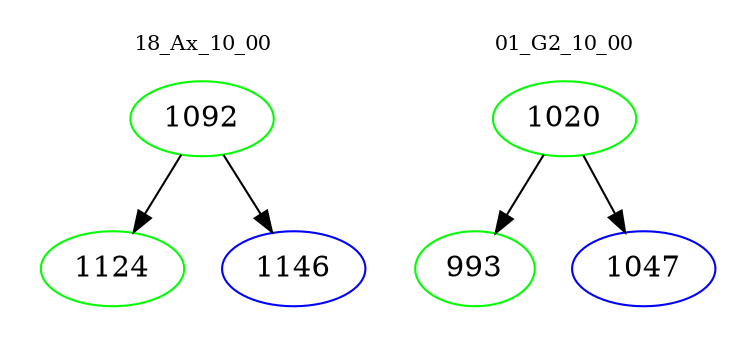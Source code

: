 digraph{
subgraph cluster_0 {
color = white
label = "18_Ax_10_00";
fontsize=10;
T0_1092 [label="1092", color="green"]
T0_1092 -> T0_1124 [color="black"]
T0_1124 [label="1124", color="green"]
T0_1092 -> T0_1146 [color="black"]
T0_1146 [label="1146", color="blue"]
}
subgraph cluster_1 {
color = white
label = "01_G2_10_00";
fontsize=10;
T1_1020 [label="1020", color="green"]
T1_1020 -> T1_993 [color="black"]
T1_993 [label="993", color="green"]
T1_1020 -> T1_1047 [color="black"]
T1_1047 [label="1047", color="blue"]
}
}
